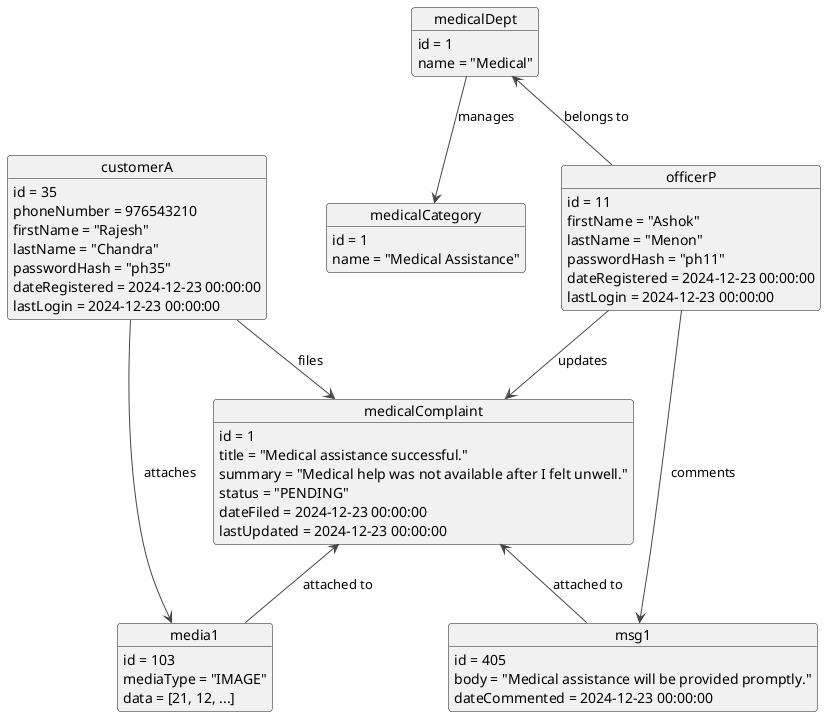 @startuml
!theme vibrant

object medicalDept {
  id = 1
  name = "Medical"
}

object medicalCategory {
  id = 1
  name = "Medical Assistance"
}

object officerP {
  id = 11
  firstName = "Ashok"
  lastName = "Menon"
  passwordHash = "ph11"
  dateRegistered = 2024-12-23 00:00:00
  lastLogin = 2024-12-23 00:00:00
}

object customerA {
  id = 35
  phoneNumber = 976543210
  firstName = "Rajesh"
  lastName = "Chandra"
  passwordHash = "ph35"
  dateRegistered = 2024-12-23 00:00:00
  lastLogin = 2024-12-23 00:00:00
}

object medicalComplaint {
  id = 1
  title = "Medical assistance successful."
  summary = "Medical help was not available after I felt unwell."
  status = "PENDING"
  dateFiled = 2024-12-23 00:00:00
  lastUpdated = 2024-12-23 00:00:00
}

object media1 {
  id = 103
  mediaType = "IMAGE"
  data = [21, 12, ...]
}

object msg1 {
  id = 405
  body = "Medical assistance will be provided promptly."
  dateCommented = 2024-12-23 00:00:00
}

officerP -up-> medicalDept : belongs to

medicalDept -down-> medicalCategory : manages

officerP --> msg1 : comments

msg1 -up-> medicalComplaint : attached to

media1 -up-> medicalComplaint : attached to

customerA --> medicalComplaint : files

customerA --> media1 : attaches

officerP --> medicalComplaint : updates

@enduml
